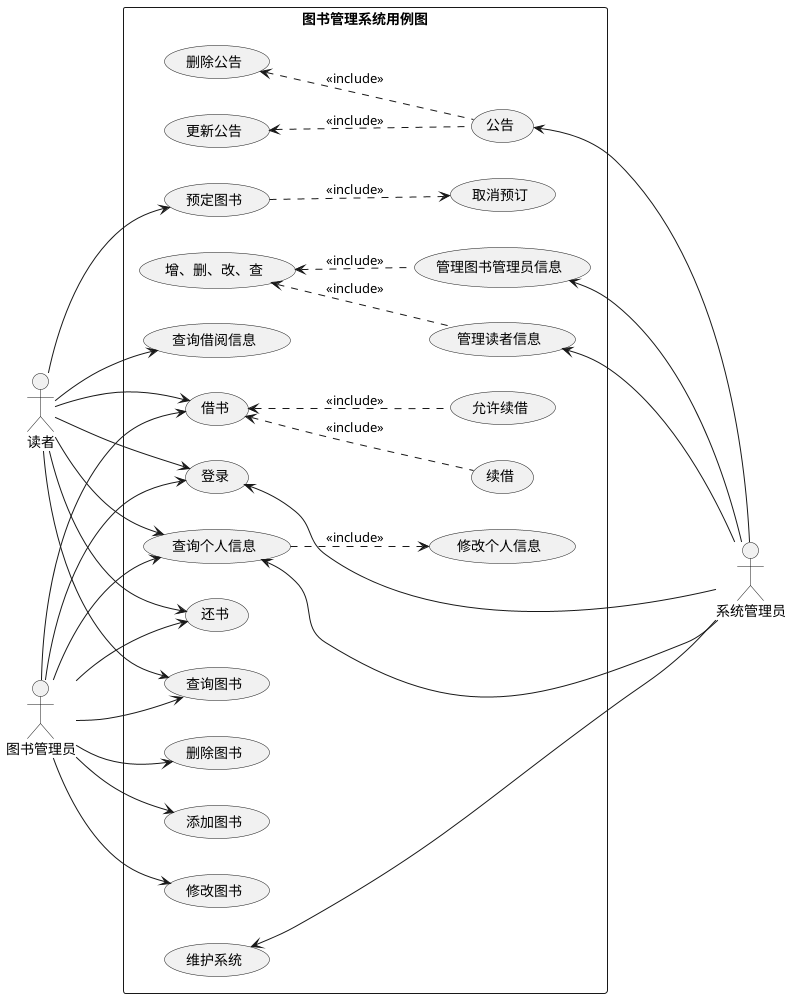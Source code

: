 @startuml

left to right direction
skinparam packageStyle rectangle
actor 读者 as reader
actor 图书管理员 as bm
actor 系统管理员 as sm
rectangle 图书管理系统用例图{
    bm --> (登录)
    bm --> (查询个人信息)
    (查询个人信息) ..> (修改个人信息) :<<include>>
    bm --> (查询图书)
    bm --> (添加图书)
    bm --> (修改图书)
    bm --> (删除图书)
    bm --> (还书)
    bm --> (借书)
    (借书)<..(允许续借):<<include>>

    reader --> (登录)
    reader --> (查询个人信息)
    reader --> (查询图书)
    reader --> (查询借阅信息)
    reader --> (预定图书)
    (预定图书)..>(取消预订):<<include>>
    reader --> (借书)
    (借书)<..(续借):<<include>>
    reader --> (还书)

    (登录) <-- sm
    (查询个人信息) <-- sm
    (公告) <-- sm
    (更新公告) <..(公告) :<<include>>
    (删除公告) <..(公告) :<<include>>
    (管理图书管理员信息) <-- sm
    (增、删、改、查)<.. (管理图书管理员信息) :<<include>>
    (管理读者信息) <-- sm
    (增、删、改、查)<.. (管理读者信息) :<<include>>
    (维护系统) <---- sm
}

@enduml